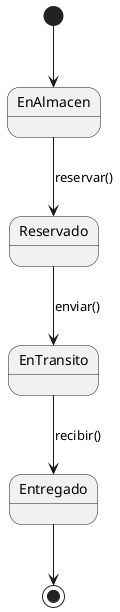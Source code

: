 @startuml
[*] --> EnAlmacen
EnAlmacen --> Reservado : reservar()
Reservado --> EnTransito : enviar()
EnTransito --> Entregado : recibir()
Entregado --> [*]
@enduml
